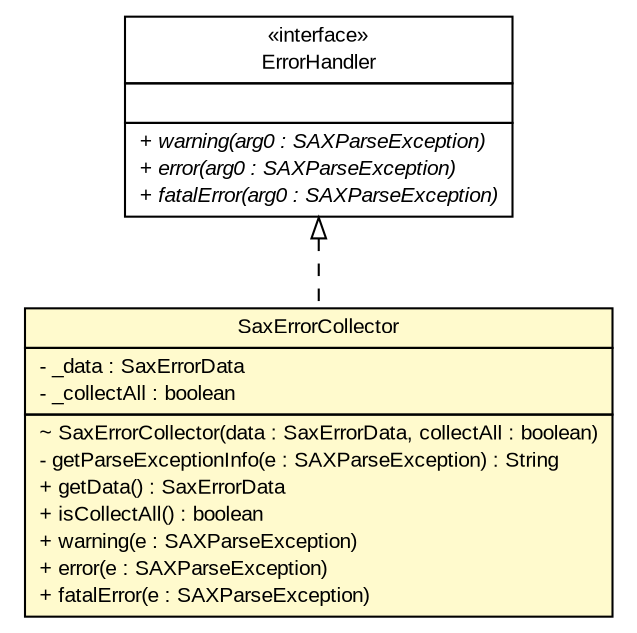 #!/usr/local/bin/dot
#
# Class diagram 
# Generated by UMLGraph version R5_6_6-6-g3bdff0 (http://www.umlgraph.org/)
#

digraph G {
	edge [fontname="arial",fontsize=10,labelfontname="arial",labelfontsize=10];
	node [fontname="arial",fontsize=10,shape=plaintext];
	nodesep=0.25;
	ranksep=0.5;
	// org.tanjakostic.jcleancim.xml.AbstractConfiguredDOMBuilder.SaxErrorCollector
	c13233 [label=<<table title="org.tanjakostic.jcleancim.xml.AbstractConfiguredDOMBuilder.SaxErrorCollector" border="0" cellborder="1" cellspacing="0" cellpadding="2" port="p" bgcolor="lemonChiffon" href="./AbstractConfiguredDOMBuilder.SaxErrorCollector.html">
		<tr><td><table border="0" cellspacing="0" cellpadding="1">
<tr><td align="center" balign="center"> SaxErrorCollector </td></tr>
		</table></td></tr>
		<tr><td><table border="0" cellspacing="0" cellpadding="1">
<tr><td align="left" balign="left"> - _data : SaxErrorData </td></tr>
<tr><td align="left" balign="left"> - _collectAll : boolean </td></tr>
		</table></td></tr>
		<tr><td><table border="0" cellspacing="0" cellpadding="1">
<tr><td align="left" balign="left"> ~ SaxErrorCollector(data : SaxErrorData, collectAll : boolean) </td></tr>
<tr><td align="left" balign="left"> - getParseExceptionInfo(e : SAXParseException) : String </td></tr>
<tr><td align="left" balign="left"> + getData() : SaxErrorData </td></tr>
<tr><td align="left" balign="left"> + isCollectAll() : boolean </td></tr>
<tr><td align="left" balign="left"> + warning(e : SAXParseException) </td></tr>
<tr><td align="left" balign="left"> + error(e : SAXParseException) </td></tr>
<tr><td align="left" balign="left"> + fatalError(e : SAXParseException) </td></tr>
		</table></td></tr>
		</table>>, URL="./AbstractConfiguredDOMBuilder.SaxErrorCollector.html", fontname="arial", fontcolor="black", fontsize=10.0];
	//org.tanjakostic.jcleancim.xml.AbstractConfiguredDOMBuilder.SaxErrorCollector implements org.xml.sax.ErrorHandler
	c13234:p -> c13233:p [dir=back,arrowtail=empty,style=dashed];
	// org.xml.sax.ErrorHandler
	c13234 [label=<<table title="org.xml.sax.ErrorHandler" border="0" cellborder="1" cellspacing="0" cellpadding="2" port="p" href="http://java.sun.com/j2se/1.4.2/docs/api/org/xml/sax/ErrorHandler.html">
		<tr><td><table border="0" cellspacing="0" cellpadding="1">
<tr><td align="center" balign="center"> &#171;interface&#187; </td></tr>
<tr><td align="center" balign="center"> ErrorHandler </td></tr>
		</table></td></tr>
		<tr><td><table border="0" cellspacing="0" cellpadding="1">
<tr><td align="left" balign="left">  </td></tr>
		</table></td></tr>
		<tr><td><table border="0" cellspacing="0" cellpadding="1">
<tr><td align="left" balign="left"><font face="Arial Italic" point-size="10.0"> + warning(arg0 : SAXParseException) </font></td></tr>
<tr><td align="left" balign="left"><font face="Arial Italic" point-size="10.0"> + error(arg0 : SAXParseException) </font></td></tr>
<tr><td align="left" balign="left"><font face="Arial Italic" point-size="10.0"> + fatalError(arg0 : SAXParseException) </font></td></tr>
		</table></td></tr>
		</table>>, URL="http://java.sun.com/j2se/1.4.2/docs/api/org/xml/sax/ErrorHandler.html", fontname="arial", fontcolor="black", fontsize=10.0];
}

